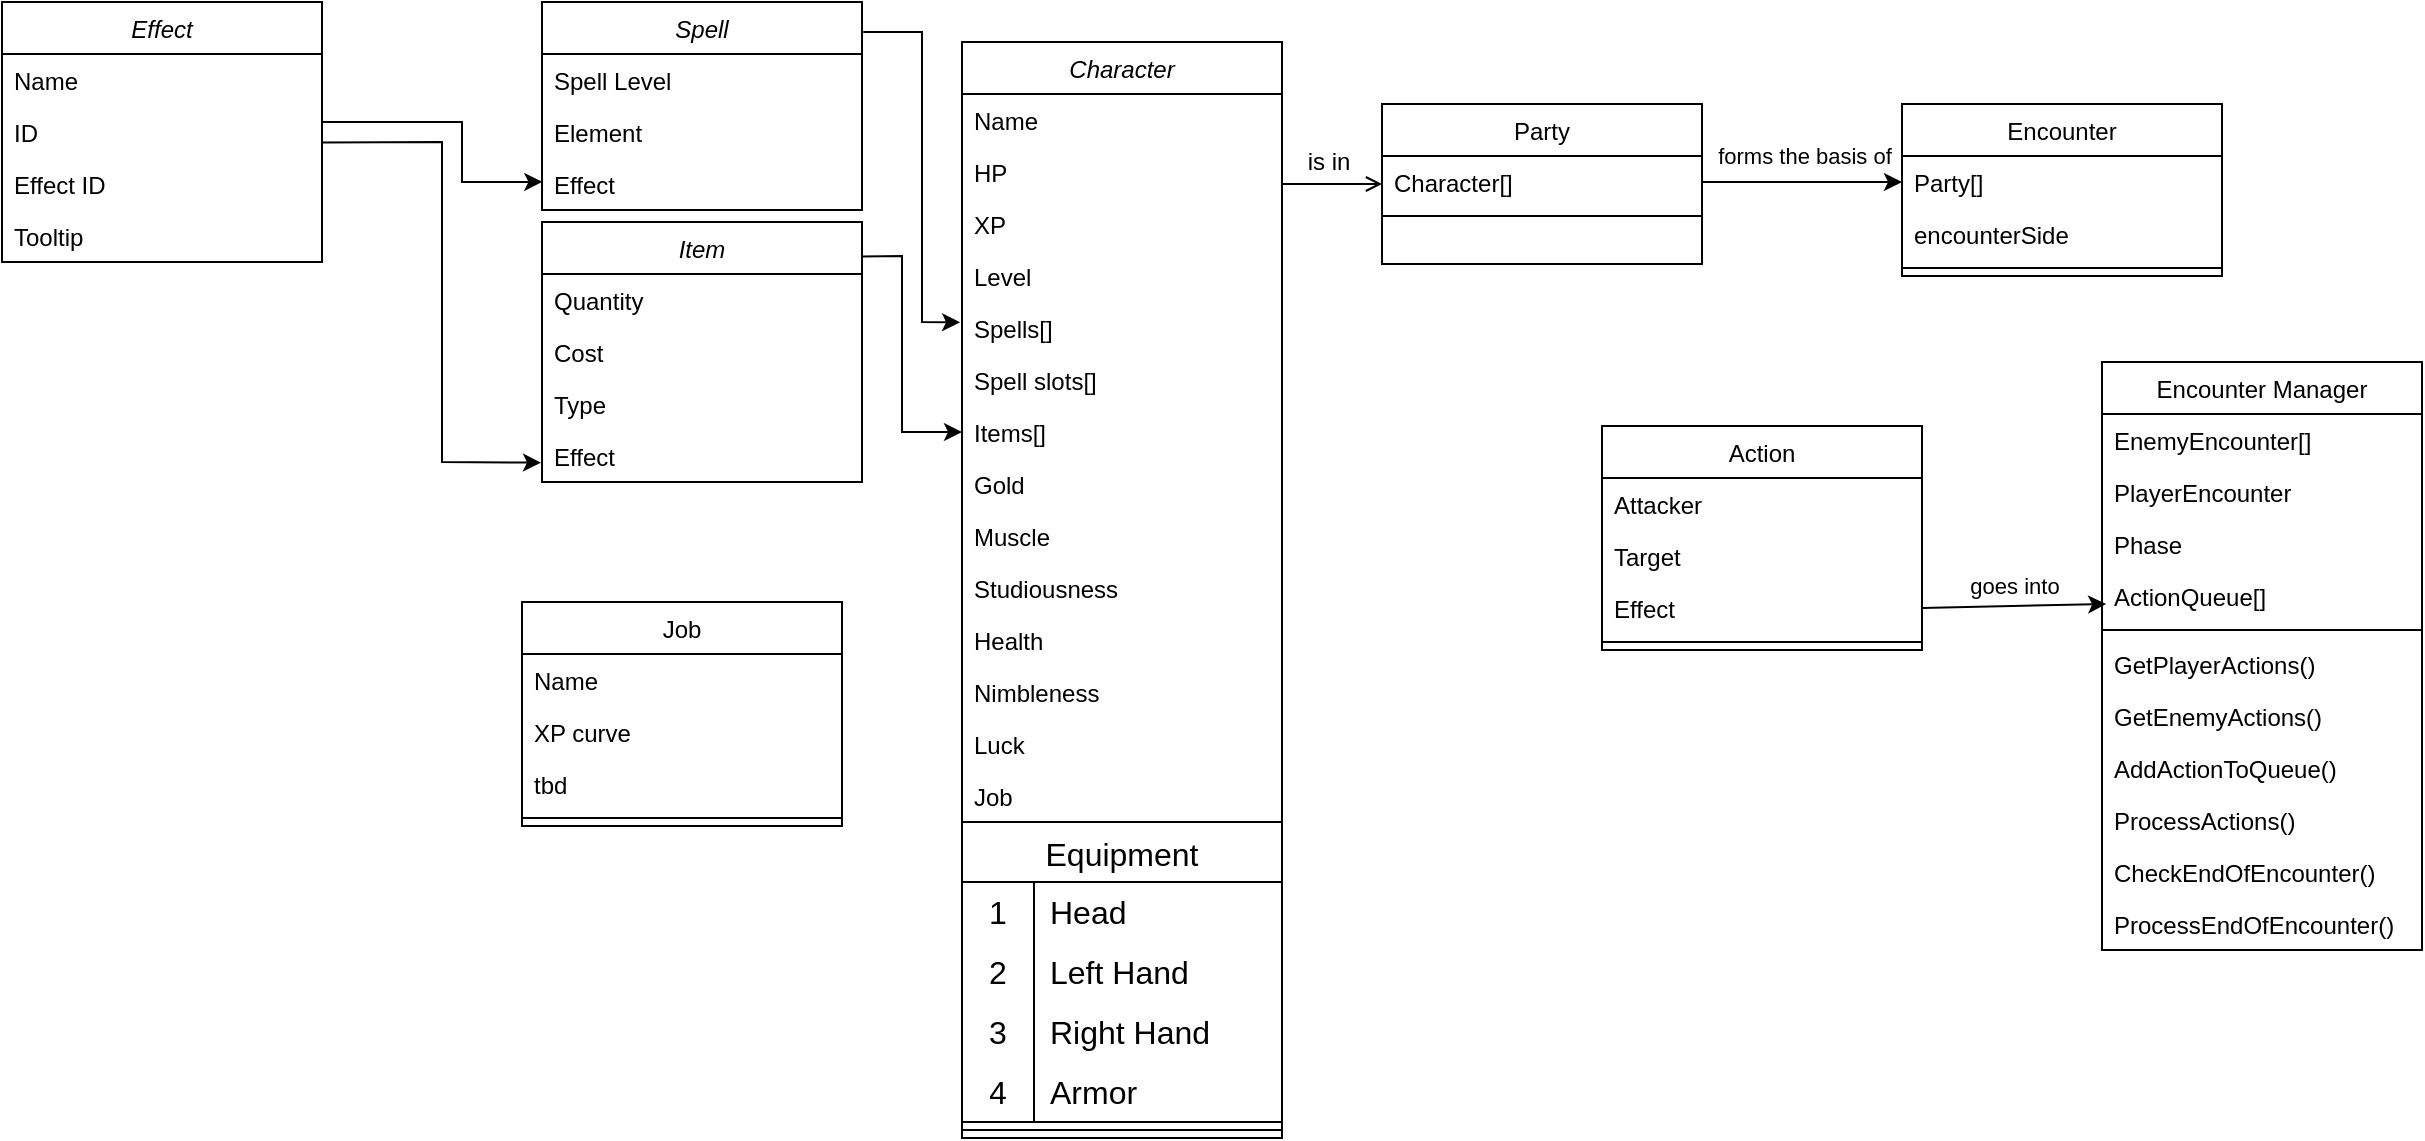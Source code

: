 <mxfile version="23.0.2" type="github">
  <diagram id="C5RBs43oDa-KdzZeNtuy" name="Page-1">
    <mxGraphModel dx="1434" dy="747" grid="1" gridSize="10" guides="1" tooltips="1" connect="1" arrows="1" fold="1" page="1" pageScale="1" pageWidth="827" pageHeight="1169" math="0" shadow="0">
      <root>
        <mxCell id="WIyWlLk6GJQsqaUBKTNV-0" />
        <mxCell id="WIyWlLk6GJQsqaUBKTNV-1" parent="WIyWlLk6GJQsqaUBKTNV-0" />
        <mxCell id="zkfFHV4jXpPFQw0GAbJ--0" value="Character" style="swimlane;fontStyle=2;align=center;verticalAlign=top;childLayout=stackLayout;horizontal=1;startSize=26;horizontalStack=0;resizeParent=1;resizeLast=0;collapsible=1;marginBottom=0;rounded=0;shadow=0;strokeWidth=1;" parent="WIyWlLk6GJQsqaUBKTNV-1" vertex="1">
          <mxGeometry x="570" y="60" width="160" height="548" as="geometry">
            <mxRectangle x="230" y="140" width="160" height="26" as="alternateBounds" />
          </mxGeometry>
        </mxCell>
        <mxCell id="zkfFHV4jXpPFQw0GAbJ--1" value="Name" style="text;align=left;verticalAlign=top;spacingLeft=4;spacingRight=4;overflow=hidden;rotatable=0;points=[[0,0.5],[1,0.5]];portConstraint=eastwest;" parent="zkfFHV4jXpPFQw0GAbJ--0" vertex="1">
          <mxGeometry y="26" width="160" height="26" as="geometry" />
        </mxCell>
        <mxCell id="zkfFHV4jXpPFQw0GAbJ--3" value="HP" style="text;align=left;verticalAlign=top;spacingLeft=4;spacingRight=4;overflow=hidden;rotatable=0;points=[[0,0.5],[1,0.5]];portConstraint=eastwest;rounded=0;shadow=0;html=0;" parent="zkfFHV4jXpPFQw0GAbJ--0" vertex="1">
          <mxGeometry y="52" width="160" height="26" as="geometry" />
        </mxCell>
        <mxCell id="s6peUfzYlRtZKPLBhTE2-12" value="XP" style="text;align=left;verticalAlign=top;spacingLeft=4;spacingRight=4;overflow=hidden;rotatable=0;points=[[0,0.5],[1,0.5]];portConstraint=eastwest;rounded=0;shadow=0;html=0;" parent="zkfFHV4jXpPFQw0GAbJ--0" vertex="1">
          <mxGeometry y="78" width="160" height="26" as="geometry" />
        </mxCell>
        <mxCell id="s6peUfzYlRtZKPLBhTE2-13" value="Level&#xa;" style="text;align=left;verticalAlign=top;spacingLeft=4;spacingRight=4;overflow=hidden;rotatable=0;points=[[0,0.5],[1,0.5]];portConstraint=eastwest;rounded=0;shadow=0;html=0;" parent="zkfFHV4jXpPFQw0GAbJ--0" vertex="1">
          <mxGeometry y="104" width="160" height="26" as="geometry" />
        </mxCell>
        <mxCell id="s6peUfzYlRtZKPLBhTE2-15" value="Spells[]" style="text;align=left;verticalAlign=top;spacingLeft=4;spacingRight=4;overflow=hidden;rotatable=0;points=[[0,0.5],[1,0.5]];portConstraint=eastwest;rounded=0;shadow=0;html=0;" parent="zkfFHV4jXpPFQw0GAbJ--0" vertex="1">
          <mxGeometry y="130" width="160" height="26" as="geometry" />
        </mxCell>
        <mxCell id="s6peUfzYlRtZKPLBhTE2-16" value="Spell slots[]" style="text;align=left;verticalAlign=top;spacingLeft=4;spacingRight=4;overflow=hidden;rotatable=0;points=[[0,0.5],[1,0.5]];portConstraint=eastwest;rounded=0;shadow=0;html=0;" parent="zkfFHV4jXpPFQw0GAbJ--0" vertex="1">
          <mxGeometry y="156" width="160" height="26" as="geometry" />
        </mxCell>
        <mxCell id="s6peUfzYlRtZKPLBhTE2-1" value="Items[]" style="text;align=left;verticalAlign=top;spacingLeft=4;spacingRight=4;overflow=hidden;rotatable=0;points=[[0,0.5],[1,0.5]];portConstraint=eastwest;rounded=0;shadow=0;html=0;" parent="zkfFHV4jXpPFQw0GAbJ--0" vertex="1">
          <mxGeometry y="182" width="160" height="26" as="geometry" />
        </mxCell>
        <mxCell id="vb6jrs5IUjTv4NliVe9F-82" value="Gold" style="text;align=left;verticalAlign=top;spacingLeft=4;spacingRight=4;overflow=hidden;rotatable=0;points=[[0,0.5],[1,0.5]];portConstraint=eastwest;rounded=0;shadow=0;html=0;" vertex="1" parent="zkfFHV4jXpPFQw0GAbJ--0">
          <mxGeometry y="208" width="160" height="26" as="geometry" />
        </mxCell>
        <mxCell id="s6peUfzYlRtZKPLBhTE2-17" value="Muscle" style="text;align=left;verticalAlign=top;spacingLeft=4;spacingRight=4;overflow=hidden;rotatable=0;points=[[0,0.5],[1,0.5]];portConstraint=eastwest;rounded=0;shadow=0;html=0;" parent="zkfFHV4jXpPFQw0GAbJ--0" vertex="1">
          <mxGeometry y="234" width="160" height="26" as="geometry" />
        </mxCell>
        <mxCell id="s6peUfzYlRtZKPLBhTE2-18" value="Studiousness" style="text;align=left;verticalAlign=top;spacingLeft=4;spacingRight=4;overflow=hidden;rotatable=0;points=[[0,0.5],[1,0.5]];portConstraint=eastwest;rounded=0;shadow=0;html=0;" parent="zkfFHV4jXpPFQw0GAbJ--0" vertex="1">
          <mxGeometry y="260" width="160" height="26" as="geometry" />
        </mxCell>
        <mxCell id="s6peUfzYlRtZKPLBhTE2-19" value="Health" style="text;align=left;verticalAlign=top;spacingLeft=4;spacingRight=4;overflow=hidden;rotatable=0;points=[[0,0.5],[1,0.5]];portConstraint=eastwest;rounded=0;shadow=0;html=0;" parent="zkfFHV4jXpPFQw0GAbJ--0" vertex="1">
          <mxGeometry y="286" width="160" height="26" as="geometry" />
        </mxCell>
        <mxCell id="vb6jrs5IUjTv4NliVe9F-0" value="Nimbleness" style="text;align=left;verticalAlign=top;spacingLeft=4;spacingRight=4;overflow=hidden;rotatable=0;points=[[0,0.5],[1,0.5]];portConstraint=eastwest;rounded=0;shadow=0;html=0;" vertex="1" parent="zkfFHV4jXpPFQw0GAbJ--0">
          <mxGeometry y="312" width="160" height="26" as="geometry" />
        </mxCell>
        <mxCell id="vb6jrs5IUjTv4NliVe9F-84" value="Luck" style="text;align=left;verticalAlign=top;spacingLeft=4;spacingRight=4;overflow=hidden;rotatable=0;points=[[0,0.5],[1,0.5]];portConstraint=eastwest;rounded=0;shadow=0;html=0;" vertex="1" parent="zkfFHV4jXpPFQw0GAbJ--0">
          <mxGeometry y="338" width="160" height="26" as="geometry" />
        </mxCell>
        <mxCell id="vb6jrs5IUjTv4NliVe9F-85" value="Job" style="text;align=left;verticalAlign=top;spacingLeft=4;spacingRight=4;overflow=hidden;rotatable=0;points=[[0,0.5],[1,0.5]];portConstraint=eastwest;rounded=0;shadow=0;html=0;" vertex="1" parent="zkfFHV4jXpPFQw0GAbJ--0">
          <mxGeometry y="364" width="160" height="26" as="geometry" />
        </mxCell>
        <mxCell id="vb6jrs5IUjTv4NliVe9F-31" value="Equipment" style="shape=table;startSize=30;container=1;collapsible=0;childLayout=tableLayout;fixedRows=1;rowLines=0;fontStyle=0;strokeColor=default;fontSize=16;" vertex="1" parent="zkfFHV4jXpPFQw0GAbJ--0">
          <mxGeometry y="390" width="160" height="150" as="geometry" />
        </mxCell>
        <mxCell id="vb6jrs5IUjTv4NliVe9F-32" value="" style="shape=tableRow;horizontal=0;startSize=0;swimlaneHead=0;swimlaneBody=0;top=0;left=0;bottom=0;right=0;collapsible=0;dropTarget=0;fillColor=none;points=[[0,0.5],[1,0.5]];portConstraint=eastwest;strokeColor=inherit;fontSize=16;" vertex="1" parent="vb6jrs5IUjTv4NliVe9F-31">
          <mxGeometry y="30" width="160" height="30" as="geometry" />
        </mxCell>
        <mxCell id="vb6jrs5IUjTv4NliVe9F-33" value="1" style="shape=partialRectangle;html=1;whiteSpace=wrap;connectable=0;fillColor=none;top=0;left=0;bottom=0;right=0;overflow=hidden;pointerEvents=1;strokeColor=inherit;fontSize=16;" vertex="1" parent="vb6jrs5IUjTv4NliVe9F-32">
          <mxGeometry width="36" height="30" as="geometry">
            <mxRectangle width="36" height="30" as="alternateBounds" />
          </mxGeometry>
        </mxCell>
        <mxCell id="vb6jrs5IUjTv4NliVe9F-34" value="Head" style="shape=partialRectangle;html=1;whiteSpace=wrap;connectable=0;fillColor=none;top=0;left=0;bottom=0;right=0;align=left;spacingLeft=6;overflow=hidden;strokeColor=inherit;fontSize=16;" vertex="1" parent="vb6jrs5IUjTv4NliVe9F-32">
          <mxGeometry x="36" width="124" height="30" as="geometry">
            <mxRectangle width="124" height="30" as="alternateBounds" />
          </mxGeometry>
        </mxCell>
        <mxCell id="vb6jrs5IUjTv4NliVe9F-35" value="" style="shape=tableRow;horizontal=0;startSize=0;swimlaneHead=0;swimlaneBody=0;top=0;left=0;bottom=0;right=0;collapsible=0;dropTarget=0;fillColor=none;points=[[0,0.5],[1,0.5]];portConstraint=eastwest;strokeColor=inherit;fontSize=16;" vertex="1" parent="vb6jrs5IUjTv4NliVe9F-31">
          <mxGeometry y="60" width="160" height="30" as="geometry" />
        </mxCell>
        <mxCell id="vb6jrs5IUjTv4NliVe9F-36" value="2" style="shape=partialRectangle;html=1;whiteSpace=wrap;connectable=0;fillColor=none;top=0;left=0;bottom=0;right=0;overflow=hidden;strokeColor=inherit;fontSize=16;" vertex="1" parent="vb6jrs5IUjTv4NliVe9F-35">
          <mxGeometry width="36" height="30" as="geometry">
            <mxRectangle width="36" height="30" as="alternateBounds" />
          </mxGeometry>
        </mxCell>
        <mxCell id="vb6jrs5IUjTv4NliVe9F-37" value="Left Hand" style="shape=partialRectangle;html=1;whiteSpace=wrap;connectable=0;fillColor=none;top=0;left=0;bottom=0;right=0;align=left;spacingLeft=6;overflow=hidden;strokeColor=inherit;fontSize=16;" vertex="1" parent="vb6jrs5IUjTv4NliVe9F-35">
          <mxGeometry x="36" width="124" height="30" as="geometry">
            <mxRectangle width="124" height="30" as="alternateBounds" />
          </mxGeometry>
        </mxCell>
        <mxCell id="vb6jrs5IUjTv4NliVe9F-38" value="" style="shape=tableRow;horizontal=0;startSize=0;swimlaneHead=0;swimlaneBody=0;top=0;left=0;bottom=0;right=0;collapsible=0;dropTarget=0;fillColor=none;points=[[0,0.5],[1,0.5]];portConstraint=eastwest;strokeColor=inherit;fontSize=16;" vertex="1" parent="vb6jrs5IUjTv4NliVe9F-31">
          <mxGeometry y="90" width="160" height="30" as="geometry" />
        </mxCell>
        <mxCell id="vb6jrs5IUjTv4NliVe9F-39" value="3" style="shape=partialRectangle;html=1;whiteSpace=wrap;connectable=0;fillColor=none;top=0;left=0;bottom=0;right=0;overflow=hidden;strokeColor=inherit;fontSize=16;" vertex="1" parent="vb6jrs5IUjTv4NliVe9F-38">
          <mxGeometry width="36" height="30" as="geometry">
            <mxRectangle width="36" height="30" as="alternateBounds" />
          </mxGeometry>
        </mxCell>
        <mxCell id="vb6jrs5IUjTv4NliVe9F-40" value="Right Hand" style="shape=partialRectangle;html=1;whiteSpace=wrap;connectable=0;fillColor=none;top=0;left=0;bottom=0;right=0;align=left;spacingLeft=6;overflow=hidden;strokeColor=inherit;fontSize=16;" vertex="1" parent="vb6jrs5IUjTv4NliVe9F-38">
          <mxGeometry x="36" width="124" height="30" as="geometry">
            <mxRectangle width="124" height="30" as="alternateBounds" />
          </mxGeometry>
        </mxCell>
        <mxCell id="vb6jrs5IUjTv4NliVe9F-41" value="" style="shape=tableRow;horizontal=0;startSize=0;swimlaneHead=0;swimlaneBody=0;top=0;left=0;bottom=0;right=0;collapsible=0;dropTarget=0;fillColor=none;points=[[0,0.5],[1,0.5]];portConstraint=eastwest;strokeColor=inherit;fontSize=16;" vertex="1" parent="vb6jrs5IUjTv4NliVe9F-31">
          <mxGeometry y="120" width="160" height="30" as="geometry" />
        </mxCell>
        <mxCell id="vb6jrs5IUjTv4NliVe9F-42" value="4" style="shape=partialRectangle;html=1;whiteSpace=wrap;connectable=0;fillColor=none;top=0;left=0;bottom=0;right=0;overflow=hidden;strokeColor=inherit;fontSize=16;" vertex="1" parent="vb6jrs5IUjTv4NliVe9F-41">
          <mxGeometry width="36" height="30" as="geometry">
            <mxRectangle width="36" height="30" as="alternateBounds" />
          </mxGeometry>
        </mxCell>
        <mxCell id="vb6jrs5IUjTv4NliVe9F-43" value="&lt;div&gt;Armor&lt;/div&gt;" style="shape=partialRectangle;html=1;whiteSpace=wrap;connectable=0;fillColor=none;top=0;left=0;bottom=0;right=0;align=left;spacingLeft=6;overflow=hidden;strokeColor=inherit;fontSize=16;" vertex="1" parent="vb6jrs5IUjTv4NliVe9F-41">
          <mxGeometry x="36" width="124" height="30" as="geometry">
            <mxRectangle width="124" height="30" as="alternateBounds" />
          </mxGeometry>
        </mxCell>
        <mxCell id="zkfFHV4jXpPFQw0GAbJ--4" value="" style="line;html=1;strokeWidth=1;align=left;verticalAlign=middle;spacingTop=-1;spacingLeft=3;spacingRight=3;rotatable=0;labelPosition=right;points=[];portConstraint=eastwest;" parent="zkfFHV4jXpPFQw0GAbJ--0" vertex="1">
          <mxGeometry y="540" width="160" height="8" as="geometry" />
        </mxCell>
        <mxCell id="zkfFHV4jXpPFQw0GAbJ--17" value="Party" style="swimlane;fontStyle=0;align=center;verticalAlign=top;childLayout=stackLayout;horizontal=1;startSize=26;horizontalStack=0;resizeParent=1;resizeLast=0;collapsible=1;marginBottom=0;rounded=0;shadow=0;strokeWidth=1;" parent="WIyWlLk6GJQsqaUBKTNV-1" vertex="1">
          <mxGeometry x="780" y="91" width="160" height="80" as="geometry">
            <mxRectangle x="550" y="140" width="160" height="26" as="alternateBounds" />
          </mxGeometry>
        </mxCell>
        <mxCell id="zkfFHV4jXpPFQw0GAbJ--18" value="Character[]" style="text;align=left;verticalAlign=top;spacingLeft=4;spacingRight=4;overflow=hidden;rotatable=0;points=[[0,0.5],[1,0.5]];portConstraint=eastwest;" parent="zkfFHV4jXpPFQw0GAbJ--17" vertex="1">
          <mxGeometry y="26" width="160" height="26" as="geometry" />
        </mxCell>
        <mxCell id="zkfFHV4jXpPFQw0GAbJ--23" value="" style="line;html=1;strokeWidth=1;align=left;verticalAlign=middle;spacingTop=-1;spacingLeft=3;spacingRight=3;rotatable=0;labelPosition=right;points=[];portConstraint=eastwest;" parent="zkfFHV4jXpPFQw0GAbJ--17" vertex="1">
          <mxGeometry y="52" width="160" height="8" as="geometry" />
        </mxCell>
        <mxCell id="zkfFHV4jXpPFQw0GAbJ--26" value="" style="endArrow=open;shadow=0;strokeWidth=1;rounded=0;endFill=1;edgeStyle=elbowEdgeStyle;elbow=vertical;" parent="WIyWlLk6GJQsqaUBKTNV-1" source="zkfFHV4jXpPFQw0GAbJ--0" target="zkfFHV4jXpPFQw0GAbJ--17" edge="1">
          <mxGeometry x="0.5" y="41" relative="1" as="geometry">
            <mxPoint x="380" y="192" as="sourcePoint" />
            <mxPoint x="540" y="192" as="targetPoint" />
            <mxPoint x="-40" y="32" as="offset" />
          </mxGeometry>
        </mxCell>
        <mxCell id="zkfFHV4jXpPFQw0GAbJ--29" value="is in" style="text;html=1;resizable=0;points=[];;align=center;verticalAlign=middle;labelBackgroundColor=none;rounded=0;shadow=0;strokeWidth=1;fontSize=12;" parent="zkfFHV4jXpPFQw0GAbJ--26" vertex="1" connectable="0">
          <mxGeometry x="0.5" y="49" relative="1" as="geometry">
            <mxPoint x="-15" y="38" as="offset" />
          </mxGeometry>
        </mxCell>
        <mxCell id="s6peUfzYlRtZKPLBhTE2-2" value="Item" style="swimlane;fontStyle=2;align=center;verticalAlign=top;childLayout=stackLayout;horizontal=1;startSize=26;horizontalStack=0;resizeParent=1;resizeLast=0;collapsible=1;marginBottom=0;rounded=0;shadow=0;strokeWidth=1;" parent="WIyWlLk6GJQsqaUBKTNV-1" vertex="1">
          <mxGeometry x="360" y="150" width="160" height="130" as="geometry">
            <mxRectangle x="230" y="140" width="160" height="26" as="alternateBounds" />
          </mxGeometry>
        </mxCell>
        <mxCell id="s6peUfzYlRtZKPLBhTE2-11" value="Quantity" style="text;align=left;verticalAlign=top;spacingLeft=4;spacingRight=4;overflow=hidden;rotatable=0;points=[[0,0.5],[1,0.5]];portConstraint=eastwest;rounded=0;shadow=0;html=0;" parent="s6peUfzYlRtZKPLBhTE2-2" vertex="1">
          <mxGeometry y="26" width="160" height="26" as="geometry" />
        </mxCell>
        <mxCell id="vb6jrs5IUjTv4NliVe9F-3" value="Cost" style="text;align=left;verticalAlign=top;spacingLeft=4;spacingRight=4;overflow=hidden;rotatable=0;points=[[0,0.5],[1,0.5]];portConstraint=eastwest;rounded=0;shadow=0;html=0;" vertex="1" parent="s6peUfzYlRtZKPLBhTE2-2">
          <mxGeometry y="52" width="160" height="26" as="geometry" />
        </mxCell>
        <mxCell id="vb6jrs5IUjTv4NliVe9F-4" value="Type" style="text;align=left;verticalAlign=top;spacingLeft=4;spacingRight=4;overflow=hidden;rotatable=0;points=[[0,0.5],[1,0.5]];portConstraint=eastwest;rounded=0;shadow=0;html=0;" vertex="1" parent="s6peUfzYlRtZKPLBhTE2-2">
          <mxGeometry y="78" width="160" height="26" as="geometry" />
        </mxCell>
        <mxCell id="vb6jrs5IUjTv4NliVe9F-46" value="Effect" style="text;align=left;verticalAlign=top;spacingLeft=4;spacingRight=4;overflow=hidden;rotatable=0;points=[[0,0.5],[1,0.5]];portConstraint=eastwest;rounded=0;shadow=0;html=0;" vertex="1" parent="s6peUfzYlRtZKPLBhTE2-2">
          <mxGeometry y="104" width="160" height="26" as="geometry" />
        </mxCell>
        <mxCell id="s6peUfzYlRtZKPLBhTE2-20" value="Encounter" style="swimlane;fontStyle=0;align=center;verticalAlign=top;childLayout=stackLayout;horizontal=1;startSize=26;horizontalStack=0;resizeParent=1;resizeLast=0;collapsible=1;marginBottom=0;rounded=0;shadow=0;strokeWidth=1;" parent="WIyWlLk6GJQsqaUBKTNV-1" vertex="1">
          <mxGeometry x="1040" y="91" width="160" height="86" as="geometry">
            <mxRectangle x="550" y="140" width="160" height="26" as="alternateBounds" />
          </mxGeometry>
        </mxCell>
        <mxCell id="s6peUfzYlRtZKPLBhTE2-21" value="Party[]" style="text;align=left;verticalAlign=top;spacingLeft=4;spacingRight=4;overflow=hidden;rotatable=0;points=[[0,0.5],[1,0.5]];portConstraint=eastwest;" parent="s6peUfzYlRtZKPLBhTE2-20" vertex="1">
          <mxGeometry y="26" width="160" height="26" as="geometry" />
        </mxCell>
        <mxCell id="s6peUfzYlRtZKPLBhTE2-30" value="encounterSide" style="text;align=left;verticalAlign=top;spacingLeft=4;spacingRight=4;overflow=hidden;rotatable=0;points=[[0,0.5],[1,0.5]];portConstraint=eastwest;" parent="s6peUfzYlRtZKPLBhTE2-20" vertex="1">
          <mxGeometry y="52" width="160" height="26" as="geometry" />
        </mxCell>
        <mxCell id="s6peUfzYlRtZKPLBhTE2-22" value="" style="line;html=1;strokeWidth=1;align=left;verticalAlign=middle;spacingTop=-1;spacingLeft=3;spacingRight=3;rotatable=0;labelPosition=right;points=[];portConstraint=eastwest;" parent="s6peUfzYlRtZKPLBhTE2-20" vertex="1">
          <mxGeometry y="78" width="160" height="8" as="geometry" />
        </mxCell>
        <mxCell id="s6peUfzYlRtZKPLBhTE2-28" value="" style="endArrow=classic;html=1;rounded=0;entryX=0;entryY=0.5;entryDx=0;entryDy=0;exitX=1;exitY=0.5;exitDx=0;exitDy=0;" parent="WIyWlLk6GJQsqaUBKTNV-1" target="s6peUfzYlRtZKPLBhTE2-21" edge="1" source="zkfFHV4jXpPFQw0GAbJ--18">
          <mxGeometry relative="1" as="geometry">
            <mxPoint x="650" y="160" as="sourcePoint" />
            <mxPoint x="750" y="160" as="targetPoint" />
            <Array as="points" />
          </mxGeometry>
        </mxCell>
        <mxCell id="s6peUfzYlRtZKPLBhTE2-29" value="forms the basis of" style="edgeLabel;resizable=0;html=1;align=center;verticalAlign=middle;" parent="s6peUfzYlRtZKPLBhTE2-28" connectable="0" vertex="1">
          <mxGeometry relative="1" as="geometry">
            <mxPoint x="1" y="-13" as="offset" />
          </mxGeometry>
        </mxCell>
        <mxCell id="vb6jrs5IUjTv4NliVe9F-1" value="" style="endArrow=classic;html=1;rounded=0;entryX=0;entryY=0.5;entryDx=0;entryDy=0;exitX=0.998;exitY=0.133;exitDx=0;exitDy=0;exitPerimeter=0;" edge="1" parent="WIyWlLk6GJQsqaUBKTNV-1" source="s6peUfzYlRtZKPLBhTE2-2" target="s6peUfzYlRtZKPLBhTE2-1">
          <mxGeometry width="50" height="50" relative="1" as="geometry">
            <mxPoint x="530.32" y="254.996" as="sourcePoint" />
            <mxPoint x="190" y="220" as="targetPoint" />
            <Array as="points">
              <mxPoint x="540" y="167" />
              <mxPoint x="540" y="255" />
            </Array>
          </mxGeometry>
        </mxCell>
        <mxCell id="vb6jrs5IUjTv4NliVe9F-5" value="Spell" style="swimlane;fontStyle=2;align=center;verticalAlign=top;childLayout=stackLayout;horizontal=1;startSize=26;horizontalStack=0;resizeParent=1;resizeLast=0;collapsible=1;marginBottom=0;rounded=0;shadow=0;strokeWidth=1;" vertex="1" parent="WIyWlLk6GJQsqaUBKTNV-1">
          <mxGeometry x="360" y="40" width="160" height="104" as="geometry">
            <mxRectangle x="230" y="140" width="160" height="26" as="alternateBounds" />
          </mxGeometry>
        </mxCell>
        <mxCell id="vb6jrs5IUjTv4NliVe9F-10" value="Spell Level" style="text;align=left;verticalAlign=top;spacingLeft=4;spacingRight=4;overflow=hidden;rotatable=0;points=[[0,0.5],[1,0.5]];portConstraint=eastwest;rounded=0;shadow=0;html=0;" vertex="1" parent="vb6jrs5IUjTv4NliVe9F-5">
          <mxGeometry y="26" width="160" height="26" as="geometry" />
        </mxCell>
        <mxCell id="vb6jrs5IUjTv4NliVe9F-11" value="Element" style="text;align=left;verticalAlign=top;spacingLeft=4;spacingRight=4;overflow=hidden;rotatable=0;points=[[0,0.5],[1,0.5]];portConstraint=eastwest;rounded=0;shadow=0;html=0;" vertex="1" parent="vb6jrs5IUjTv4NliVe9F-5">
          <mxGeometry y="52" width="160" height="26" as="geometry" />
        </mxCell>
        <mxCell id="vb6jrs5IUjTv4NliVe9F-47" value="Effect" style="text;align=left;verticalAlign=top;spacingLeft=4;spacingRight=4;overflow=hidden;rotatable=0;points=[[0,0.5],[1,0.5]];portConstraint=eastwest;rounded=0;shadow=0;html=0;" vertex="1" parent="vb6jrs5IUjTv4NliVe9F-5">
          <mxGeometry y="78" width="160" height="26" as="geometry" />
        </mxCell>
        <mxCell id="vb6jrs5IUjTv4NliVe9F-12" value="Effect" style="swimlane;fontStyle=2;align=center;verticalAlign=top;childLayout=stackLayout;horizontal=1;startSize=26;horizontalStack=0;resizeParent=1;resizeLast=0;collapsible=1;marginBottom=0;rounded=0;shadow=0;strokeWidth=1;" vertex="1" parent="WIyWlLk6GJQsqaUBKTNV-1">
          <mxGeometry x="90" y="40" width="160" height="130" as="geometry">
            <mxRectangle x="230" y="140" width="160" height="26" as="alternateBounds" />
          </mxGeometry>
        </mxCell>
        <mxCell id="vb6jrs5IUjTv4NliVe9F-13" value="Name" style="text;align=left;verticalAlign=top;spacingLeft=4;spacingRight=4;overflow=hidden;rotatable=0;points=[[0,0.5],[1,0.5]];portConstraint=eastwest;" vertex="1" parent="vb6jrs5IUjTv4NliVe9F-12">
          <mxGeometry y="26" width="160" height="26" as="geometry" />
        </mxCell>
        <mxCell id="vb6jrs5IUjTv4NliVe9F-14" value="ID" style="text;align=left;verticalAlign=top;spacingLeft=4;spacingRight=4;overflow=hidden;rotatable=0;points=[[0,0.5],[1,0.5]];portConstraint=eastwest;rounded=0;shadow=0;html=0;" vertex="1" parent="vb6jrs5IUjTv4NliVe9F-12">
          <mxGeometry y="52" width="160" height="26" as="geometry" />
        </mxCell>
        <mxCell id="vb6jrs5IUjTv4NliVe9F-15" value="Effect ID" style="text;align=left;verticalAlign=top;spacingLeft=4;spacingRight=4;overflow=hidden;rotatable=0;points=[[0,0.5],[1,0.5]];portConstraint=eastwest;rounded=0;shadow=0;html=0;" vertex="1" parent="vb6jrs5IUjTv4NliVe9F-12">
          <mxGeometry y="78" width="160" height="26" as="geometry" />
        </mxCell>
        <mxCell id="vb6jrs5IUjTv4NliVe9F-44" value="Tooltip" style="text;align=left;verticalAlign=top;spacingLeft=4;spacingRight=4;overflow=hidden;rotatable=0;points=[[0,0.5],[1,0.5]];portConstraint=eastwest;rounded=0;shadow=0;html=0;" vertex="1" parent="vb6jrs5IUjTv4NliVe9F-12">
          <mxGeometry y="104" width="160" height="26" as="geometry" />
        </mxCell>
        <mxCell id="vb6jrs5IUjTv4NliVe9F-30" value="" style="endArrow=classic;html=1;rounded=0;exitX=1.004;exitY=0.144;exitDx=0;exitDy=0;exitPerimeter=0;entryX=-0.006;entryY=0.39;entryDx=0;entryDy=0;entryPerimeter=0;" edge="1" parent="WIyWlLk6GJQsqaUBKTNV-1" source="vb6jrs5IUjTv4NliVe9F-5" target="s6peUfzYlRtZKPLBhTE2-15">
          <mxGeometry width="50" height="50" relative="1" as="geometry">
            <mxPoint x="520" y="90" as="sourcePoint" />
            <mxPoint x="570" y="40" as="targetPoint" />
            <Array as="points">
              <mxPoint x="550" y="55" />
              <mxPoint x="550" y="200" />
            </Array>
          </mxGeometry>
        </mxCell>
        <mxCell id="vb6jrs5IUjTv4NliVe9F-54" value="" style="endArrow=classic;html=1;rounded=0;entryX=0.001;entryY=0.459;entryDx=0;entryDy=0;entryPerimeter=0;" edge="1" parent="WIyWlLk6GJQsqaUBKTNV-1" target="vb6jrs5IUjTv4NliVe9F-47">
          <mxGeometry relative="1" as="geometry">
            <mxPoint x="250" y="100" as="sourcePoint" />
            <mxPoint x="330" y="50" as="targetPoint" />
            <Array as="points">
              <mxPoint x="320" y="100" />
              <mxPoint x="320" y="130" />
            </Array>
          </mxGeometry>
        </mxCell>
        <mxCell id="vb6jrs5IUjTv4NliVe9F-56" value="" style="endArrow=classic;html=1;rounded=0;entryX=-0.003;entryY=0.628;entryDx=0;entryDy=0;entryPerimeter=0;exitX=1;exitY=0.703;exitDx=0;exitDy=0;exitPerimeter=0;" edge="1" parent="WIyWlLk6GJQsqaUBKTNV-1" source="vb6jrs5IUjTv4NliVe9F-14" target="vb6jrs5IUjTv4NliVe9F-46">
          <mxGeometry relative="1" as="geometry">
            <mxPoint x="270" y="60" as="sourcePoint" />
            <mxPoint x="350" y="50" as="targetPoint" />
            <Array as="points">
              <mxPoint x="310" y="110" />
              <mxPoint x="310" y="270" />
            </Array>
          </mxGeometry>
        </mxCell>
        <mxCell id="vb6jrs5IUjTv4NliVe9F-59" value="Encounter Manager" style="swimlane;fontStyle=0;align=center;verticalAlign=top;childLayout=stackLayout;horizontal=1;startSize=26;horizontalStack=0;resizeParent=1;resizeLast=0;collapsible=1;marginBottom=0;rounded=0;shadow=0;strokeWidth=1;" vertex="1" parent="WIyWlLk6GJQsqaUBKTNV-1">
          <mxGeometry x="1140" y="220" width="160" height="294" as="geometry">
            <mxRectangle x="550" y="140" width="160" height="26" as="alternateBounds" />
          </mxGeometry>
        </mxCell>
        <mxCell id="vb6jrs5IUjTv4NliVe9F-60" value="EnemyEncounter[]" style="text;align=left;verticalAlign=top;spacingLeft=4;spacingRight=4;overflow=hidden;rotatable=0;points=[[0,0.5],[1,0.5]];portConstraint=eastwest;" vertex="1" parent="vb6jrs5IUjTv4NliVe9F-59">
          <mxGeometry y="26" width="160" height="26" as="geometry" />
        </mxCell>
        <mxCell id="vb6jrs5IUjTv4NliVe9F-62" value="PlayerEncounter" style="text;align=left;verticalAlign=top;spacingLeft=4;spacingRight=4;overflow=hidden;rotatable=0;points=[[0,0.5],[1,0.5]];portConstraint=eastwest;" vertex="1" parent="vb6jrs5IUjTv4NliVe9F-59">
          <mxGeometry y="52" width="160" height="26" as="geometry" />
        </mxCell>
        <mxCell id="vb6jrs5IUjTv4NliVe9F-63" value="Phase" style="text;align=left;verticalAlign=top;spacingLeft=4;spacingRight=4;overflow=hidden;rotatable=0;points=[[0,0.5],[1,0.5]];portConstraint=eastwest;" vertex="1" parent="vb6jrs5IUjTv4NliVe9F-59">
          <mxGeometry y="78" width="160" height="26" as="geometry" />
        </mxCell>
        <mxCell id="vb6jrs5IUjTv4NliVe9F-64" value="ActionQueue[]" style="text;align=left;verticalAlign=top;spacingLeft=4;spacingRight=4;overflow=hidden;rotatable=0;points=[[0,0.5],[1,0.5]];portConstraint=eastwest;" vertex="1" parent="vb6jrs5IUjTv4NliVe9F-59">
          <mxGeometry y="104" width="160" height="26" as="geometry" />
        </mxCell>
        <mxCell id="vb6jrs5IUjTv4NliVe9F-61" value="" style="line;html=1;strokeWidth=1;align=left;verticalAlign=middle;spacingTop=-1;spacingLeft=3;spacingRight=3;rotatable=0;labelPosition=right;points=[];portConstraint=eastwest;" vertex="1" parent="vb6jrs5IUjTv4NliVe9F-59">
          <mxGeometry y="130" width="160" height="8" as="geometry" />
        </mxCell>
        <mxCell id="vb6jrs5IUjTv4NliVe9F-78" value="GetPlayerActions()" style="text;align=left;verticalAlign=top;spacingLeft=4;spacingRight=4;overflow=hidden;rotatable=0;points=[[0,0.5],[1,0.5]];portConstraint=eastwest;" vertex="1" parent="vb6jrs5IUjTv4NliVe9F-59">
          <mxGeometry y="138" width="160" height="26" as="geometry" />
        </mxCell>
        <mxCell id="vb6jrs5IUjTv4NliVe9F-79" value="GetEnemyActions()" style="text;align=left;verticalAlign=top;spacingLeft=4;spacingRight=4;overflow=hidden;rotatable=0;points=[[0,0.5],[1,0.5]];portConstraint=eastwest;" vertex="1" parent="vb6jrs5IUjTv4NliVe9F-59">
          <mxGeometry y="164" width="160" height="26" as="geometry" />
        </mxCell>
        <mxCell id="vb6jrs5IUjTv4NliVe9F-83" value="AddActionToQueue()" style="text;align=left;verticalAlign=top;spacingLeft=4;spacingRight=4;overflow=hidden;rotatable=0;points=[[0,0.5],[1,0.5]];portConstraint=eastwest;" vertex="1" parent="vb6jrs5IUjTv4NliVe9F-59">
          <mxGeometry y="190" width="160" height="26" as="geometry" />
        </mxCell>
        <mxCell id="vb6jrs5IUjTv4NliVe9F-65" value="ProcessActions()" style="text;align=left;verticalAlign=top;spacingLeft=4;spacingRight=4;overflow=hidden;rotatable=0;points=[[0,0.5],[1,0.5]];portConstraint=eastwest;" vertex="1" parent="vb6jrs5IUjTv4NliVe9F-59">
          <mxGeometry y="216" width="160" height="26" as="geometry" />
        </mxCell>
        <mxCell id="vb6jrs5IUjTv4NliVe9F-80" value="CheckEndOfEncounter()" style="text;align=left;verticalAlign=top;spacingLeft=4;spacingRight=4;overflow=hidden;rotatable=0;points=[[0,0.5],[1,0.5]];portConstraint=eastwest;" vertex="1" parent="vb6jrs5IUjTv4NliVe9F-59">
          <mxGeometry y="242" width="160" height="26" as="geometry" />
        </mxCell>
        <mxCell id="vb6jrs5IUjTv4NliVe9F-81" value="ProcessEndOfEncounter()" style="text;align=left;verticalAlign=top;spacingLeft=4;spacingRight=4;overflow=hidden;rotatable=0;points=[[0,0.5],[1,0.5]];portConstraint=eastwest;" vertex="1" parent="vb6jrs5IUjTv4NliVe9F-59">
          <mxGeometry y="268" width="160" height="26" as="geometry" />
        </mxCell>
        <mxCell id="vb6jrs5IUjTv4NliVe9F-66" value="Action" style="swimlane;fontStyle=0;align=center;verticalAlign=top;childLayout=stackLayout;horizontal=1;startSize=26;horizontalStack=0;resizeParent=1;resizeLast=0;collapsible=1;marginBottom=0;rounded=0;shadow=0;strokeWidth=1;" vertex="1" parent="WIyWlLk6GJQsqaUBKTNV-1">
          <mxGeometry x="890" y="252" width="160" height="112" as="geometry">
            <mxRectangle x="550" y="140" width="160" height="26" as="alternateBounds" />
          </mxGeometry>
        </mxCell>
        <mxCell id="vb6jrs5IUjTv4NliVe9F-74" value="Attacker" style="text;align=left;verticalAlign=top;spacingLeft=4;spacingRight=4;overflow=hidden;rotatable=0;points=[[0,0.5],[1,0.5]];portConstraint=eastwest;" vertex="1" parent="vb6jrs5IUjTv4NliVe9F-66">
          <mxGeometry y="26" width="160" height="26" as="geometry" />
        </mxCell>
        <mxCell id="vb6jrs5IUjTv4NliVe9F-70" value="Target" style="text;align=left;verticalAlign=top;spacingLeft=4;spacingRight=4;overflow=hidden;rotatable=0;points=[[0,0.5],[1,0.5]];portConstraint=eastwest;" vertex="1" parent="vb6jrs5IUjTv4NliVe9F-66">
          <mxGeometry y="52" width="160" height="26" as="geometry" />
        </mxCell>
        <mxCell id="vb6jrs5IUjTv4NliVe9F-73" value="Effect" style="text;align=left;verticalAlign=top;spacingLeft=4;spacingRight=4;overflow=hidden;rotatable=0;points=[[0,0.5],[1,0.5]];portConstraint=eastwest;" vertex="1" parent="vb6jrs5IUjTv4NliVe9F-66">
          <mxGeometry y="78" width="160" height="26" as="geometry" />
        </mxCell>
        <mxCell id="vb6jrs5IUjTv4NliVe9F-71" value="" style="line;html=1;strokeWidth=1;align=left;verticalAlign=middle;spacingTop=-1;spacingLeft=3;spacingRight=3;rotatable=0;labelPosition=right;points=[];portConstraint=eastwest;" vertex="1" parent="vb6jrs5IUjTv4NliVe9F-66">
          <mxGeometry y="104" width="160" height="8" as="geometry" />
        </mxCell>
        <mxCell id="vb6jrs5IUjTv4NliVe9F-75" value="" style="endArrow=classic;html=1;rounded=0;exitX=1;exitY=0.5;exitDx=0;exitDy=0;entryX=0.013;entryY=0.654;entryDx=0;entryDy=0;entryPerimeter=0;" edge="1" parent="WIyWlLk6GJQsqaUBKTNV-1" source="vb6jrs5IUjTv4NliVe9F-73" target="vb6jrs5IUjTv4NliVe9F-64">
          <mxGeometry relative="1" as="geometry">
            <mxPoint x="1020" y="330" as="sourcePoint" />
            <mxPoint x="1120" y="330" as="targetPoint" />
          </mxGeometry>
        </mxCell>
        <mxCell id="vb6jrs5IUjTv4NliVe9F-76" value="goes into" style="edgeLabel;resizable=0;html=1;align=center;verticalAlign=middle;" connectable="0" vertex="1" parent="vb6jrs5IUjTv4NliVe9F-75">
          <mxGeometry relative="1" as="geometry">
            <mxPoint y="-10" as="offset" />
          </mxGeometry>
        </mxCell>
        <mxCell id="vb6jrs5IUjTv4NliVe9F-86" value="Job" style="swimlane;fontStyle=0;align=center;verticalAlign=top;childLayout=stackLayout;horizontal=1;startSize=26;horizontalStack=0;resizeParent=1;resizeLast=0;collapsible=1;marginBottom=0;rounded=0;shadow=0;strokeWidth=1;" vertex="1" parent="WIyWlLk6GJQsqaUBKTNV-1">
          <mxGeometry x="350" y="340" width="160" height="112" as="geometry">
            <mxRectangle x="550" y="140" width="160" height="26" as="alternateBounds" />
          </mxGeometry>
        </mxCell>
        <mxCell id="vb6jrs5IUjTv4NliVe9F-89" value="Name" style="text;align=left;verticalAlign=top;spacingLeft=4;spacingRight=4;overflow=hidden;rotatable=0;points=[[0,0.5],[1,0.5]];portConstraint=eastwest;" vertex="1" parent="vb6jrs5IUjTv4NliVe9F-86">
          <mxGeometry y="26" width="160" height="26" as="geometry" />
        </mxCell>
        <mxCell id="vb6jrs5IUjTv4NliVe9F-91" value="XP curve" style="text;align=left;verticalAlign=top;spacingLeft=4;spacingRight=4;overflow=hidden;rotatable=0;points=[[0,0.5],[1,0.5]];portConstraint=eastwest;" vertex="1" parent="vb6jrs5IUjTv4NliVe9F-86">
          <mxGeometry y="52" width="160" height="26" as="geometry" />
        </mxCell>
        <mxCell id="vb6jrs5IUjTv4NliVe9F-92" value="tbd" style="text;align=left;verticalAlign=top;spacingLeft=4;spacingRight=4;overflow=hidden;rotatable=0;points=[[0,0.5],[1,0.5]];portConstraint=eastwest;" vertex="1" parent="vb6jrs5IUjTv4NliVe9F-86">
          <mxGeometry y="78" width="160" height="26" as="geometry" />
        </mxCell>
        <mxCell id="vb6jrs5IUjTv4NliVe9F-90" value="" style="line;html=1;strokeWidth=1;align=left;verticalAlign=middle;spacingTop=-1;spacingLeft=3;spacingRight=3;rotatable=0;labelPosition=right;points=[];portConstraint=eastwest;" vertex="1" parent="vb6jrs5IUjTv4NliVe9F-86">
          <mxGeometry y="104" width="160" height="8" as="geometry" />
        </mxCell>
      </root>
    </mxGraphModel>
  </diagram>
</mxfile>
